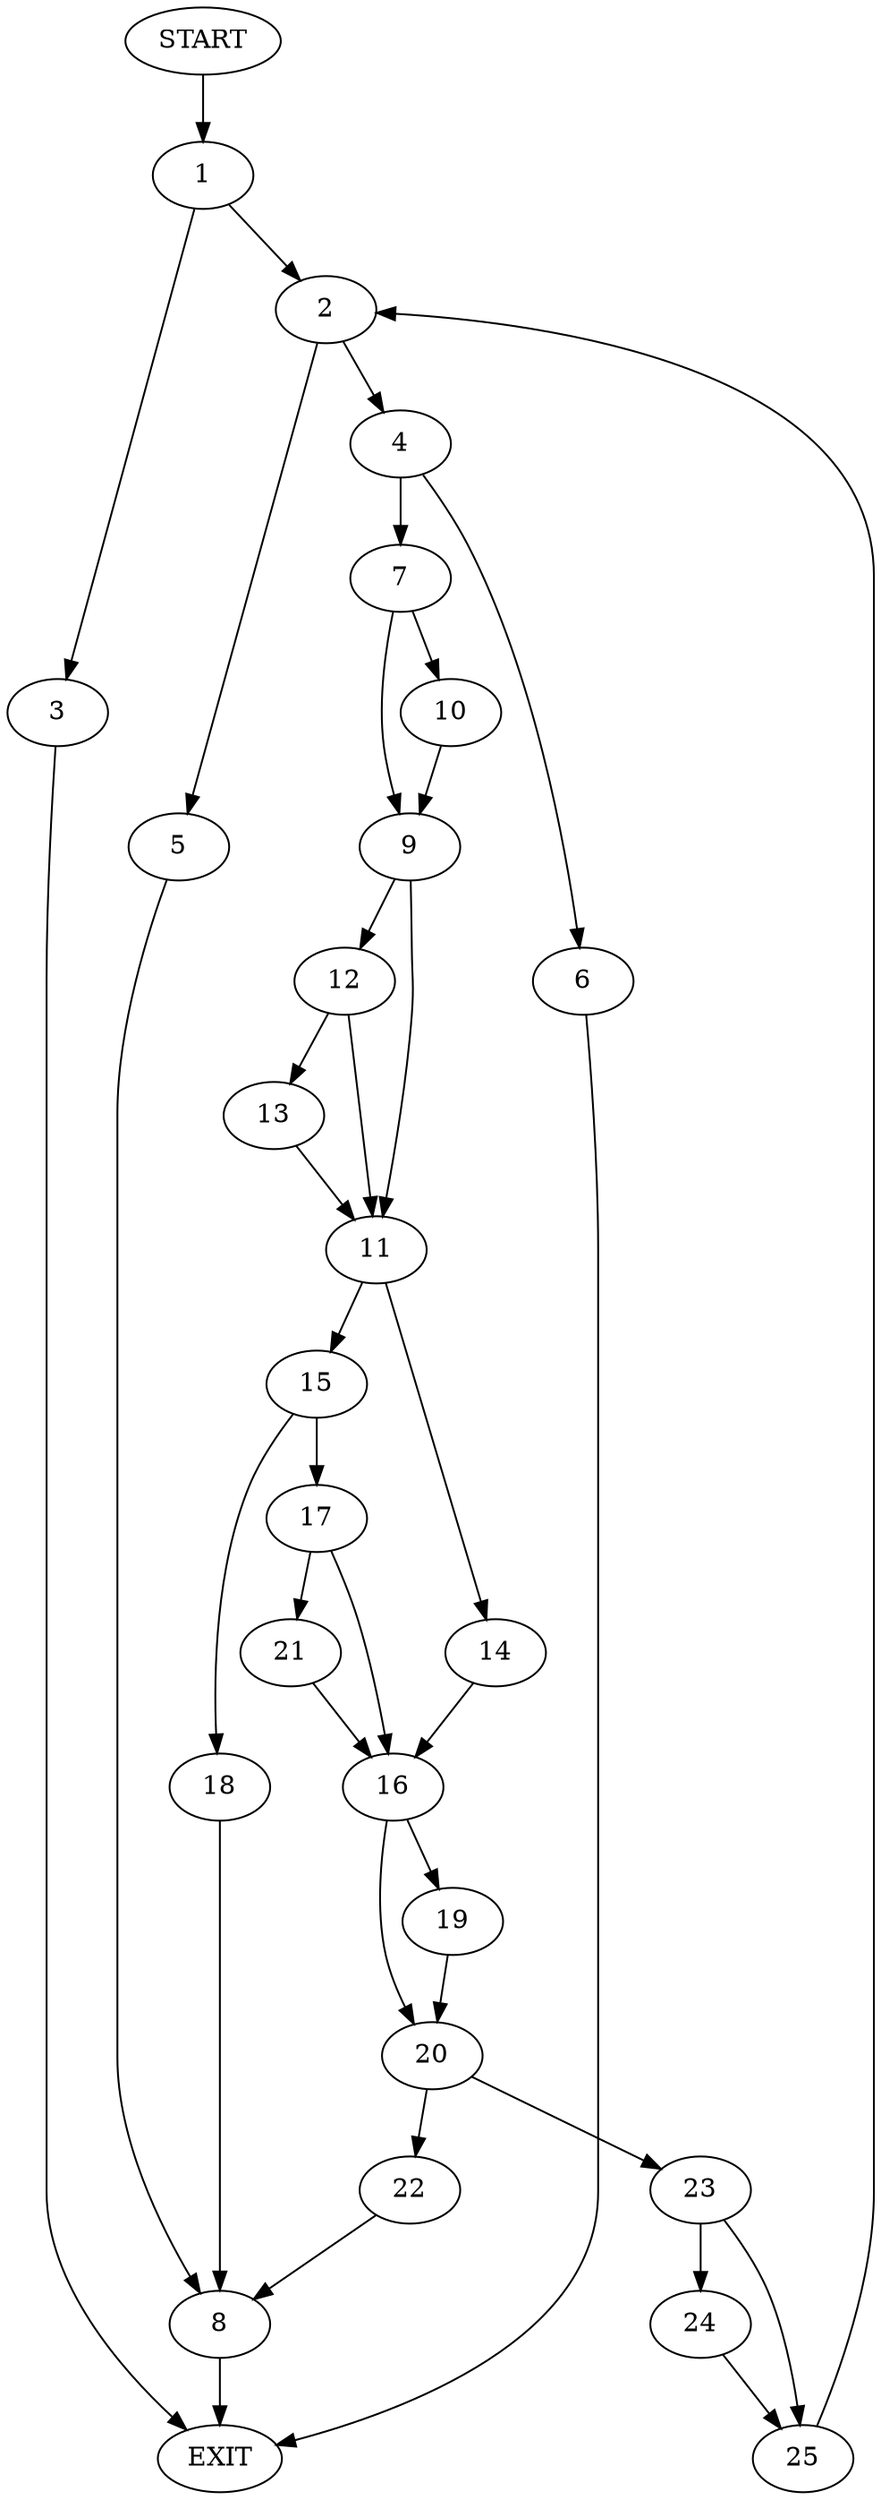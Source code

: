 digraph {
0 [label="START"]
26 [label="EXIT"]
0 -> 1
1 -> 2
1 -> 3
2 -> 4
2 -> 5
3 -> 26
4 -> 6
4 -> 7
5 -> 8
8 -> 26
7 -> 9
7 -> 10
6 -> 26
10 -> 9
9 -> 11
9 -> 12
12 -> 13
12 -> 11
11 -> 14
11 -> 15
13 -> 11
14 -> 16
15 -> 17
15 -> 18
16 -> 19
16 -> 20
18 -> 8
17 -> 16
17 -> 21
21 -> 16
19 -> 20
20 -> 22
20 -> 23
22 -> 8
23 -> 24
23 -> 25
25 -> 2
24 -> 25
}
